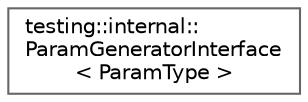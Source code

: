 digraph "Graphical Class Hierarchy"
{
 // LATEX_PDF_SIZE
  bgcolor="transparent";
  edge [fontname=Helvetica,fontsize=10,labelfontname=Helvetica,labelfontsize=10];
  node [fontname=Helvetica,fontsize=10,shape=box,height=0.2,width=0.4];
  rankdir="LR";
  Node0 [id="Node000000",label="testing::internal::\lParamGeneratorInterface\l\< ParamType \>",height=0.2,width=0.4,color="grey40", fillcolor="white", style="filled",URL="$classtesting_1_1internal_1_1_param_generator_interface.html",tooltip=" "];
}

